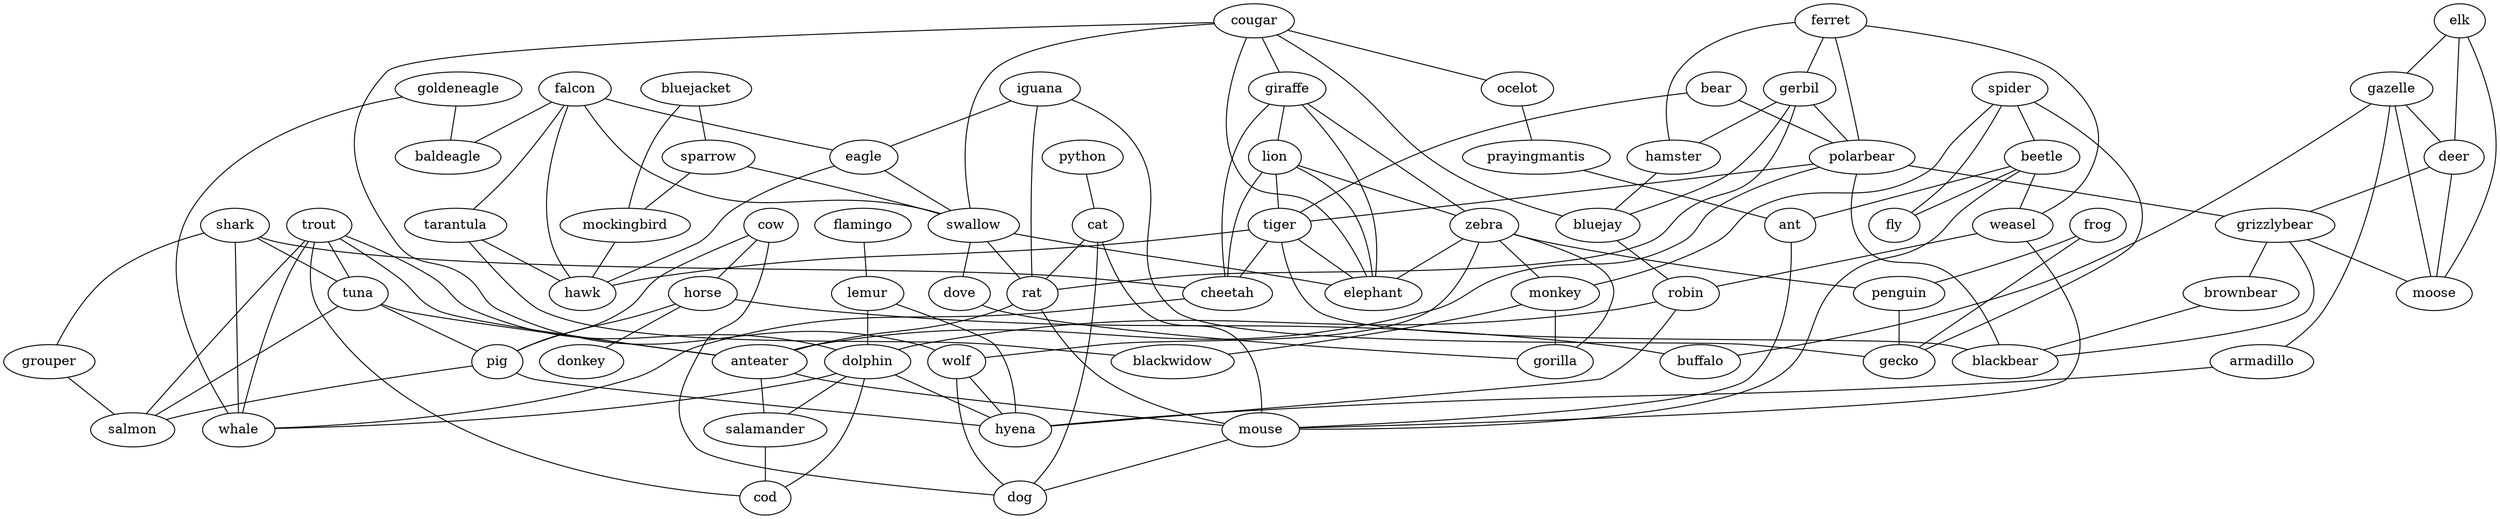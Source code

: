 strict graph G {
bluejacket;
sparrow;
elk;
cougar;
python;
bear;
ferret;
giraffe;
falcon;
flamingo;
goldeneagle;
spider;
lion;
zebra;
beetle;
baldeagle;
tarantula;
iguana;
trout;
eagle;
gerbil;
cow;
lemur;
wolf;
hamster;
swallow;
gazelle;
shark;
weasel;
ocelot;
tuna;
horse;
monkey;
prayingmantis;
frog;
polarbear;
tiger;
armadillo;
penguin;
fly;
bluejay;
cat;
robin;
donkey;
dolphin;
deer;
pig;
ant;
rat;
mockingbird;
anteater;
grizzlybear;
gecko;
grouper;
mouse;
elephant;
cheetah;
brownbear;
moose;
salmon;
salamander;
whale;
hawk;
dove;
cod;
dog;
hyena;
gorilla;
blackbear;
blackwidow;
buffalo;
bluejacket -- mockingbird  [weight=1];
bluejacket -- sparrow  [weight=1];
sparrow -- mockingbird  [weight=1];
sparrow -- swallow  [weight=1];
elk -- moose  [weight=1];
elk -- deer  [weight=1];
elk -- gazelle  [weight=1];
cougar -- bluejay  [weight=1];
cougar -- giraffe  [weight=1];
cougar -- wolf  [weight=1];
cougar -- ocelot  [weight=1];
cougar -- elephant  [weight=1];
cougar -- swallow  [weight=1];
python -- cat  [weight=1];
bear -- tiger  [weight=1];
bear -- polarbear  [weight=1];
ferret -- gerbil  [weight=1];
ferret -- hamster  [weight=1];
ferret -- weasel  [weight=1];
ferret -- polarbear  [weight=1];
giraffe -- lion  [weight=1];
giraffe -- zebra  [weight=1];
giraffe -- elephant  [weight=1];
giraffe -- cheetah  [weight=1];
falcon -- eagle  [weight=1];
falcon -- baldeagle  [weight=1];
falcon -- tarantula  [weight=1];
falcon -- swallow  [weight=1];
falcon -- hawk  [weight=1];
flamingo -- lemur  [weight=1];
goldeneagle -- whale  [weight=1];
goldeneagle -- baldeagle  [weight=1];
spider -- fly  [weight=1];
spider -- gecko  [weight=1];
spider -- monkey  [weight=1];
spider -- beetle  [weight=1];
lion -- tiger  [weight=1];
lion -- zebra  [weight=1];
lion -- elephant  [weight=1];
lion -- cheetah  [weight=1];
zebra -- monkey  [weight=1];
zebra -- gorilla  [weight=1];
zebra -- wolf  [weight=1];
zebra -- elephant  [weight=1];
zebra -- penguin  [weight=1];
beetle -- fly  [weight=1];
beetle -- ant  [weight=1];
beetle -- weasel  [weight=1];
beetle -- mouse  [weight=1];
tarantula -- hawk  [weight=1];
tarantula -- blackwidow  [weight=1];
iguana -- eagle  [weight=1];
iguana -- rat  [weight=1];
iguana -- gecko  [weight=1];
trout -- dolphin  [weight=1];
trout -- salmon  [weight=1];
trout -- cod  [weight=1];
trout -- anteater  [weight=1];
trout -- whale  [weight=1];
trout -- tuna  [weight=1];
eagle -- swallow  [weight=1];
eagle -- hawk  [weight=1];
gerbil -- hamster  [weight=1];
gerbil -- bluejay  [weight=1];
gerbil -- rat  [weight=1];
gerbil -- polarbear  [weight=1];
cow -- horse  [weight=1];
cow -- dog  [weight=1];
cow -- pig  [weight=1];
lemur -- hyena  [weight=1];
lemur -- dolphin  [weight=1];
wolf -- hyena  [weight=1];
wolf -- dog  [weight=1];
hamster -- bluejay  [weight=1];
swallow -- rat  [weight=1];
swallow -- elephant  [weight=1];
swallow -- dove  [weight=1];
gazelle -- moose  [weight=1];
gazelle -- deer  [weight=1];
gazelle -- armadillo  [weight=1];
gazelle -- buffalo  [weight=1];
shark -- cheetah  [weight=1];
shark -- tuna  [weight=1];
shark -- whale  [weight=1];
shark -- grouper  [weight=1];
weasel -- mouse  [weight=1];
weasel -- robin  [weight=1];
ocelot -- prayingmantis  [weight=1];
tuna -- salmon  [weight=1];
tuna -- pig  [weight=1];
tuna -- anteater  [weight=1];
horse -- donkey  [weight=1];
horse -- pig  [weight=1];
horse -- buffalo  [weight=1];
monkey -- gorilla  [weight=1];
monkey -- blackwidow  [weight=1];
prayingmantis -- ant  [weight=1];
frog -- gecko  [weight=1];
frog -- penguin  [weight=1];
polarbear -- grizzlybear  [weight=1];
polarbear -- tiger  [weight=1];
polarbear -- blackbear  [weight=1];
polarbear -- anteater  [weight=1];
tiger -- blackbear  [weight=1];
tiger -- elephant  [weight=1];
tiger -- cheetah  [weight=1];
tiger -- hawk  [weight=1];
armadillo -- hyena  [weight=1];
penguin -- gecko  [weight=1];
bluejay -- robin  [weight=1];
cat -- dog  [weight=1];
cat -- rat  [weight=1];
cat -- mouse  [weight=1];
robin -- hyena  [weight=1];
robin -- dolphin  [weight=1];
dolphin -- salamander  [weight=1];
dolphin -- hyena  [weight=1];
dolphin -- cod  [weight=1];
dolphin -- whale  [weight=1];
deer -- moose  [weight=1];
deer -- grizzlybear  [weight=1];
pig -- salmon  [weight=1];
pig -- hyena  [weight=1];
ant -- mouse  [weight=1];
rat -- anteater  [weight=1];
rat -- mouse  [weight=1];
mockingbird -- hawk  [weight=1];
anteater -- salamander  [weight=1];
anteater -- mouse  [weight=1];
grizzlybear -- moose  [weight=1];
grizzlybear -- blackbear  [weight=1];
grizzlybear -- brownbear  [weight=1];
grouper -- salmon  [weight=1];
mouse -- dog  [weight=1];
cheetah -- whale  [weight=1];
brownbear -- blackbear  [weight=1];
salamander -- cod  [weight=1];
dove -- gorilla  [weight=1];
}
